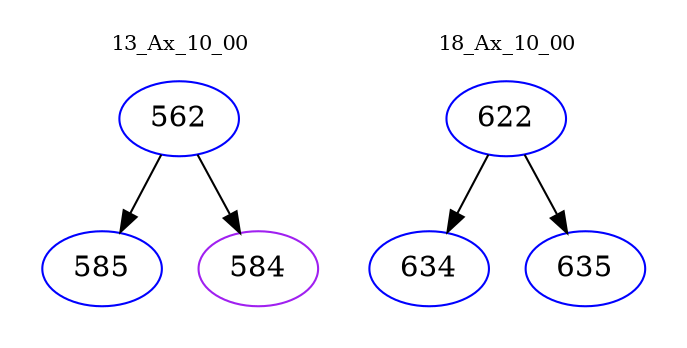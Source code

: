 digraph{
subgraph cluster_0 {
color = white
label = "13_Ax_10_00";
fontsize=10;
T0_562 [label="562", color="blue"]
T0_562 -> T0_585 [color="black"]
T0_585 [label="585", color="blue"]
T0_562 -> T0_584 [color="black"]
T0_584 [label="584", color="purple"]
}
subgraph cluster_1 {
color = white
label = "18_Ax_10_00";
fontsize=10;
T1_622 [label="622", color="blue"]
T1_622 -> T1_634 [color="black"]
T1_634 [label="634", color="blue"]
T1_622 -> T1_635 [color="black"]
T1_635 [label="635", color="blue"]
}
}
